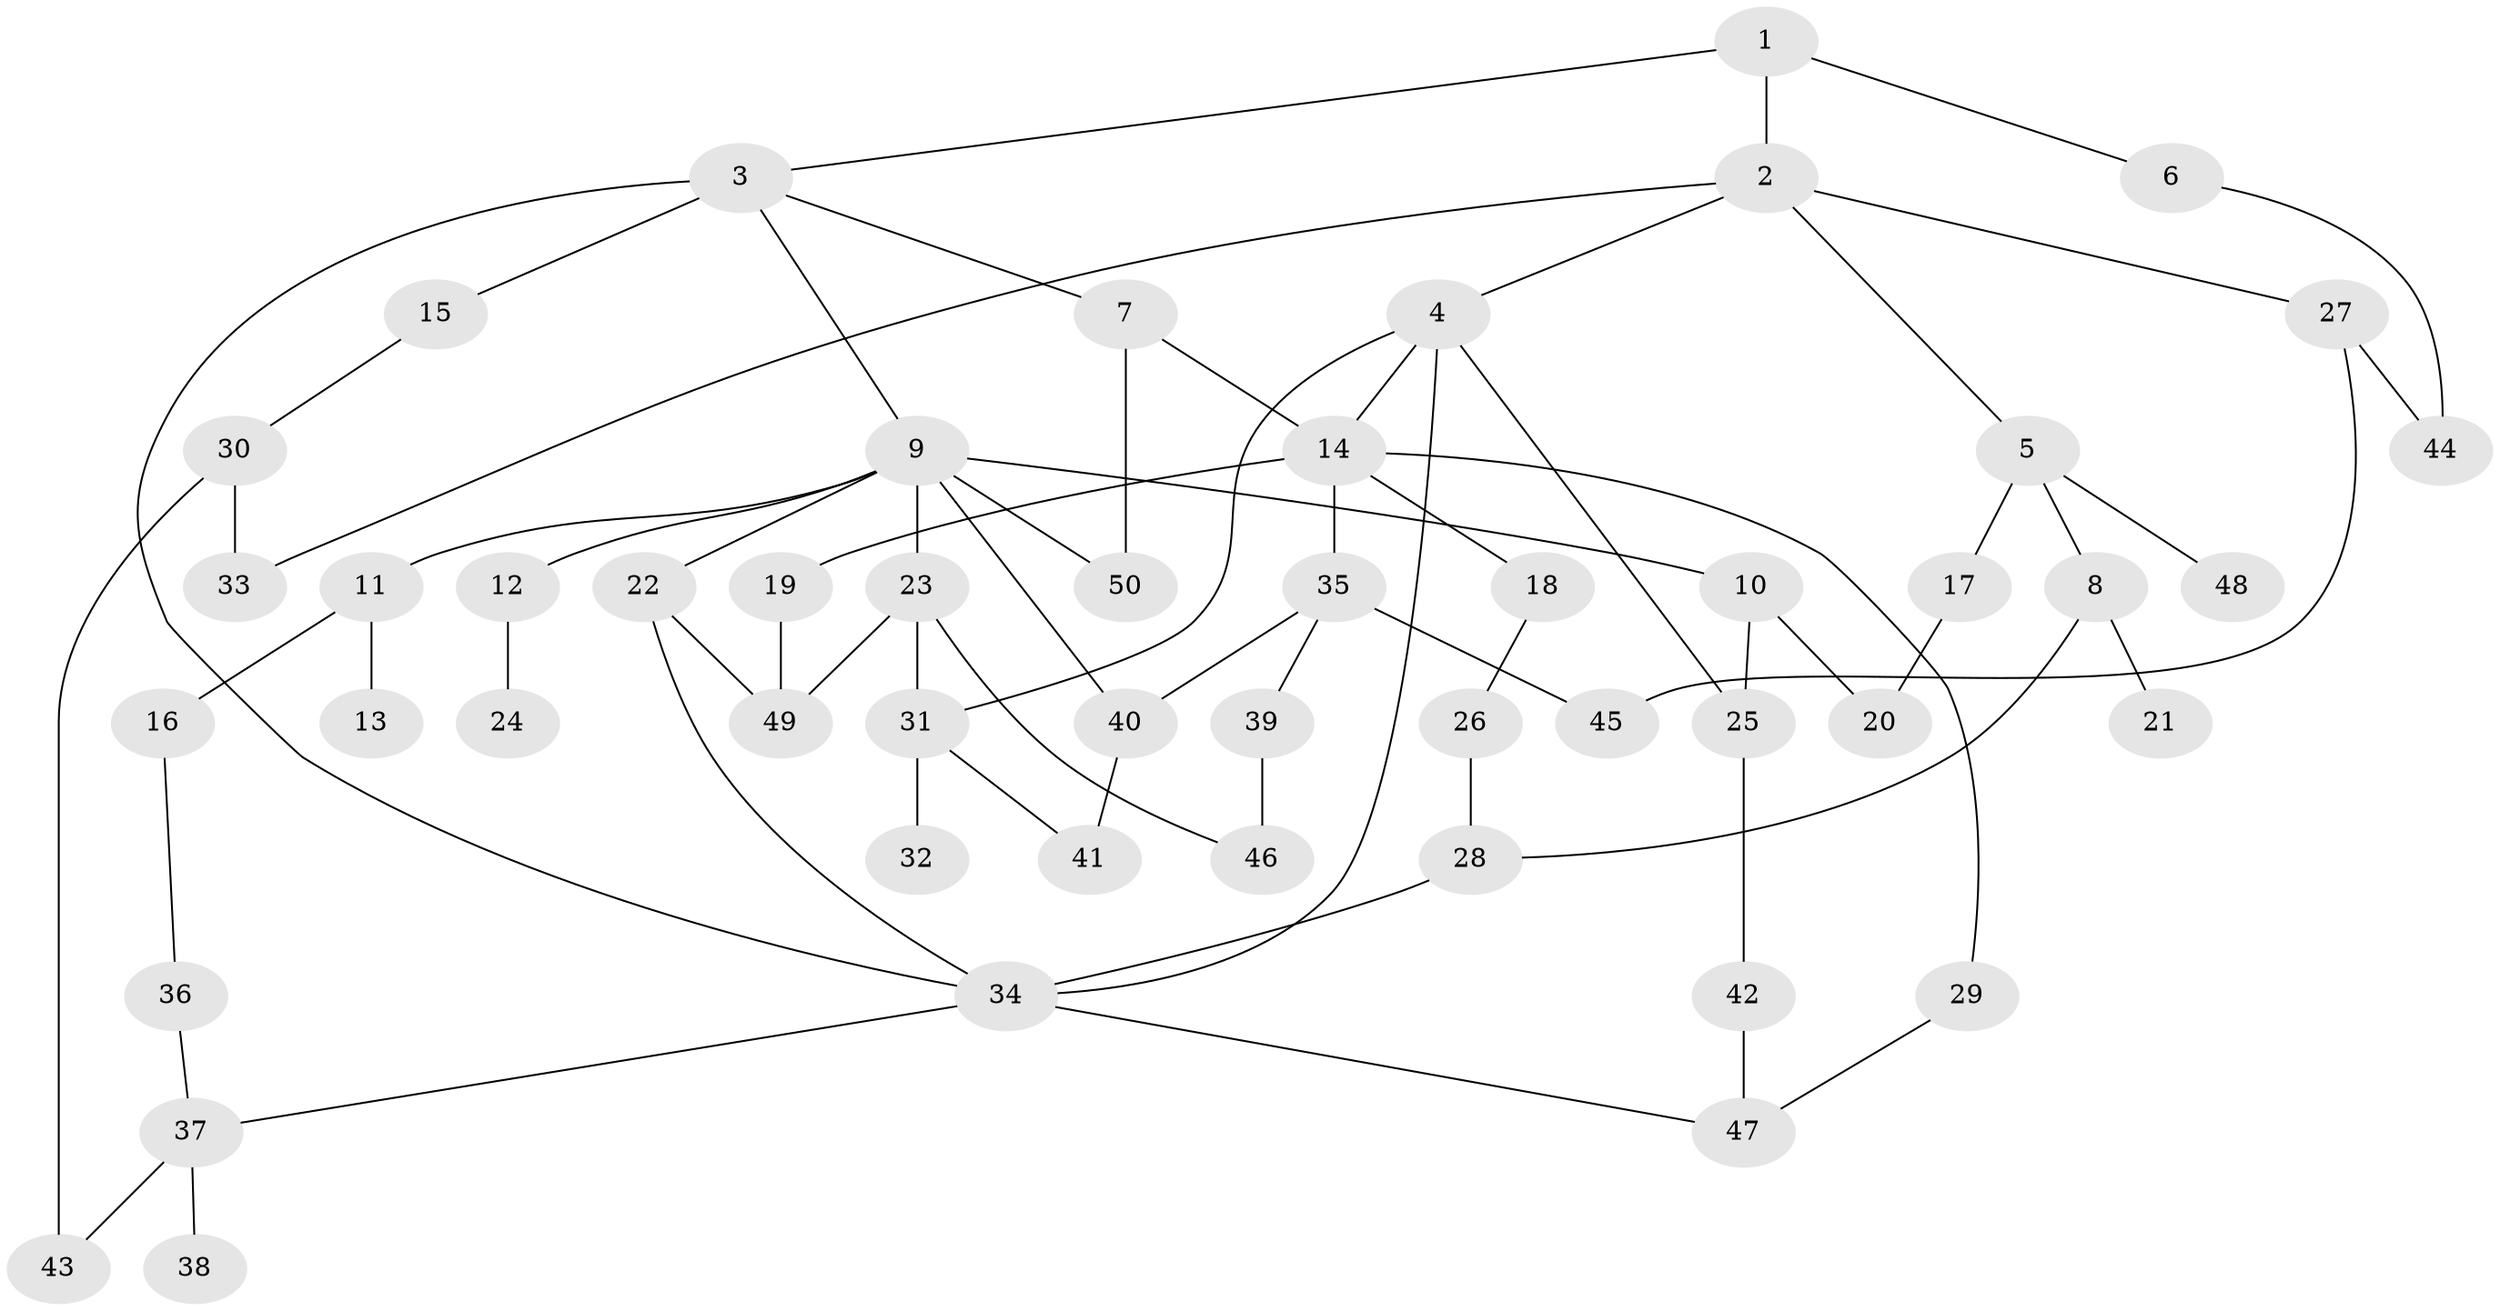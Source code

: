 // coarse degree distribution, {8: 0.04, 13: 0.04, 6: 0.08, 2: 0.4, 3: 0.16, 1: 0.2, 4: 0.08}
// Generated by graph-tools (version 1.1) at 2025/17/03/04/25 18:17:03]
// undirected, 50 vertices, 70 edges
graph export_dot {
graph [start="1"]
  node [color=gray90,style=filled];
  1;
  2;
  3;
  4;
  5;
  6;
  7;
  8;
  9;
  10;
  11;
  12;
  13;
  14;
  15;
  16;
  17;
  18;
  19;
  20;
  21;
  22;
  23;
  24;
  25;
  26;
  27;
  28;
  29;
  30;
  31;
  32;
  33;
  34;
  35;
  36;
  37;
  38;
  39;
  40;
  41;
  42;
  43;
  44;
  45;
  46;
  47;
  48;
  49;
  50;
  1 -- 2;
  1 -- 3;
  1 -- 6;
  2 -- 4;
  2 -- 5;
  2 -- 27;
  2 -- 33;
  3 -- 7;
  3 -- 9;
  3 -- 15;
  3 -- 34;
  4 -- 14;
  4 -- 25;
  4 -- 31;
  4 -- 34;
  5 -- 8;
  5 -- 17;
  5 -- 48;
  6 -- 44;
  7 -- 14;
  7 -- 50;
  8 -- 21;
  8 -- 28;
  9 -- 10;
  9 -- 11;
  9 -- 12;
  9 -- 22;
  9 -- 23;
  9 -- 50;
  9 -- 40;
  10 -- 20;
  10 -- 25;
  11 -- 13;
  11 -- 16;
  12 -- 24;
  14 -- 18;
  14 -- 19;
  14 -- 29;
  14 -- 35;
  15 -- 30;
  16 -- 36;
  17 -- 20;
  18 -- 26;
  19 -- 49;
  22 -- 34;
  22 -- 49;
  23 -- 46;
  23 -- 49;
  23 -- 31;
  25 -- 42;
  26 -- 28;
  27 -- 44;
  27 -- 45;
  28 -- 34;
  29 -- 47;
  30 -- 43;
  30 -- 33;
  31 -- 32;
  31 -- 41;
  34 -- 47;
  34 -- 37;
  35 -- 39;
  35 -- 40;
  35 -- 45;
  36 -- 37;
  37 -- 38;
  37 -- 43;
  39 -- 46;
  40 -- 41;
  42 -- 47;
}
